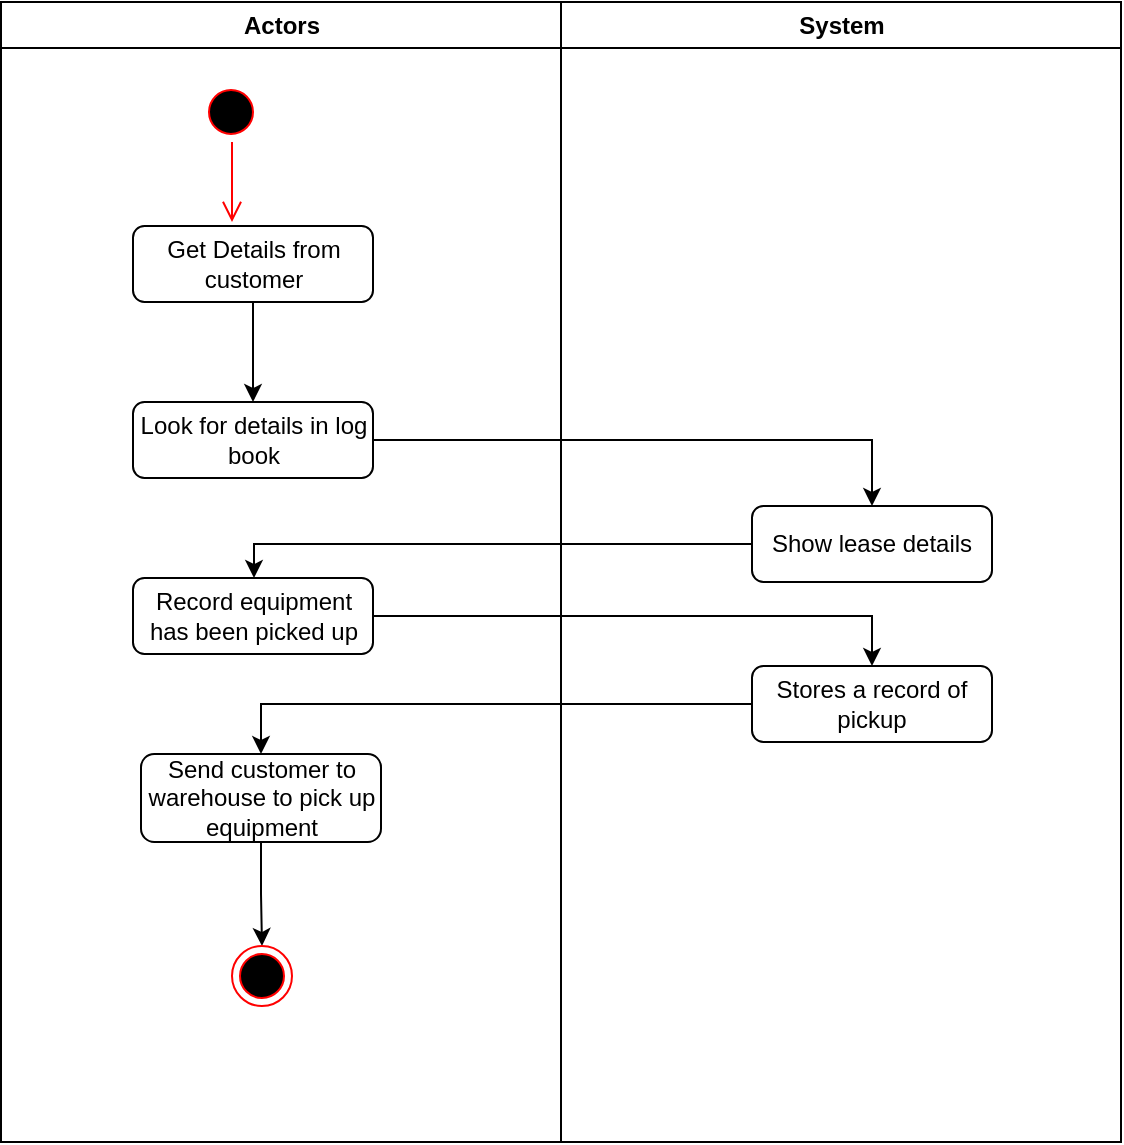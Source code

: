<mxfile version="10.6.1" type="github"><diagram name="Page-1" id="e7e014a7-5840-1c2e-5031-d8a46d1fe8dd"><mxGraphModel dx="893" dy="754" grid="1" gridSize="10" guides="1" tooltips="1" connect="1" arrows="1" fold="1" page="1" pageScale="1" pageWidth="1169" pageHeight="826" background="#ffffff" math="0" shadow="0"><root><mxCell id="0"/><mxCell id="1" parent="0"/><mxCell id="2" value="Actors" style="swimlane;whiteSpace=wrap" parent="1" vertex="1"><mxGeometry x="164.5" y="128" width="280" height="570" as="geometry"/></mxCell><mxCell id="5" value="" style="ellipse;shape=startState;fillColor=#000000;strokeColor=#ff0000;" parent="2" vertex="1"><mxGeometry x="100" y="40" width="30" height="30" as="geometry"/></mxCell><mxCell id="6" value="" style="edgeStyle=elbowEdgeStyle;elbow=horizontal;verticalAlign=bottom;endArrow=open;endSize=8;strokeColor=#FF0000;endFill=1;rounded=0" parent="2" source="5" edge="1"><mxGeometry x="100" y="40" as="geometry"><mxPoint x="115.5" y="110" as="targetPoint"/></mxGeometry></mxCell><mxCell id="fdtFFOjfF6UVzUbjV9Wb-20" value="Get Details from customer" style="rounded=1;whiteSpace=wrap;html=1;" vertex="1" parent="2"><mxGeometry x="66" y="112" width="120" height="38" as="geometry"/></mxCell><mxCell id="fdtFFOjfF6UVzUbjV9Wb-21" value="Look for details in log book" style="rounded=1;whiteSpace=wrap;html=1;" vertex="1" parent="2"><mxGeometry x="66" y="200" width="120" height="38" as="geometry"/></mxCell><mxCell id="fdtFFOjfF6UVzUbjV9Wb-22" value="" style="edgeStyle=orthogonalEdgeStyle;rounded=0;orthogonalLoop=1;jettySize=auto;html=1;" edge="1" parent="2" source="fdtFFOjfF6UVzUbjV9Wb-20" target="fdtFFOjfF6UVzUbjV9Wb-21"><mxGeometry relative="1" as="geometry"/></mxCell><mxCell id="fdtFFOjfF6UVzUbjV9Wb-26" value="Record equipment has been picked up" style="rounded=1;whiteSpace=wrap;html=1;" vertex="1" parent="2"><mxGeometry x="66" y="288" width="120" height="38" as="geometry"/></mxCell><mxCell id="fdtFFOjfF6UVzUbjV9Wb-33" style="edgeStyle=orthogonalEdgeStyle;rounded=0;orthogonalLoop=1;jettySize=auto;html=1;exitX=0.5;exitY=1;exitDx=0;exitDy=0;entryX=0.5;entryY=0;entryDx=0;entryDy=0;" edge="1" parent="2" source="fdtFFOjfF6UVzUbjV9Wb-30" target="fdtFFOjfF6UVzUbjV9Wb-32"><mxGeometry relative="1" as="geometry"/></mxCell><mxCell id="fdtFFOjfF6UVzUbjV9Wb-30" value="Send customer to warehouse to pick up equipment" style="rounded=1;whiteSpace=wrap;html=1;" vertex="1" parent="2"><mxGeometry x="70" y="376" width="120" height="44" as="geometry"/></mxCell><mxCell id="fdtFFOjfF6UVzUbjV9Wb-32" value="" style="ellipse;html=1;shape=endState;fillColor=#000000;strokeColor=#ff0000;" vertex="1" parent="2"><mxGeometry x="115.5" y="472" width="30" height="30" as="geometry"/></mxCell><mxCell id="3" value="System" style="swimlane;whiteSpace=wrap" parent="1" vertex="1"><mxGeometry x="444.5" y="128" width="280" height="570" as="geometry"/></mxCell><mxCell id="fdtFFOjfF6UVzUbjV9Wb-24" value="Show lease details" style="rounded=1;whiteSpace=wrap;html=1;" vertex="1" parent="3"><mxGeometry x="95.5" y="252" width="120" height="38" as="geometry"/></mxCell><mxCell id="fdtFFOjfF6UVzUbjV9Wb-28" value="Stores a record of pickup" style="rounded=1;whiteSpace=wrap;html=1;" vertex="1" parent="3"><mxGeometry x="95.5" y="332" width="120" height="38" as="geometry"/></mxCell><mxCell id="fdtFFOjfF6UVzUbjV9Wb-25" value="" style="edgeStyle=orthogonalEdgeStyle;rounded=0;orthogonalLoop=1;jettySize=auto;html=1;" edge="1" parent="1" source="fdtFFOjfF6UVzUbjV9Wb-21" target="fdtFFOjfF6UVzUbjV9Wb-24"><mxGeometry relative="1" as="geometry"/></mxCell><mxCell id="fdtFFOjfF6UVzUbjV9Wb-27" value="" style="edgeStyle=orthogonalEdgeStyle;rounded=0;orthogonalLoop=1;jettySize=auto;html=1;" edge="1" parent="1" source="fdtFFOjfF6UVzUbjV9Wb-24" target="fdtFFOjfF6UVzUbjV9Wb-26"><mxGeometry relative="1" as="geometry"><Array as="points"><mxPoint x="291" y="399"/></Array></mxGeometry></mxCell><mxCell id="fdtFFOjfF6UVzUbjV9Wb-29" value="" style="edgeStyle=orthogonalEdgeStyle;rounded=0;orthogonalLoop=1;jettySize=auto;html=1;" edge="1" parent="1" source="fdtFFOjfF6UVzUbjV9Wb-26" target="fdtFFOjfF6UVzUbjV9Wb-28"><mxGeometry relative="1" as="geometry"/></mxCell><mxCell id="fdtFFOjfF6UVzUbjV9Wb-31" value="" style="edgeStyle=orthogonalEdgeStyle;rounded=0;orthogonalLoop=1;jettySize=auto;html=1;" edge="1" parent="1" source="fdtFFOjfF6UVzUbjV9Wb-28" target="fdtFFOjfF6UVzUbjV9Wb-30"><mxGeometry relative="1" as="geometry"/></mxCell></root></mxGraphModel></diagram></mxfile>